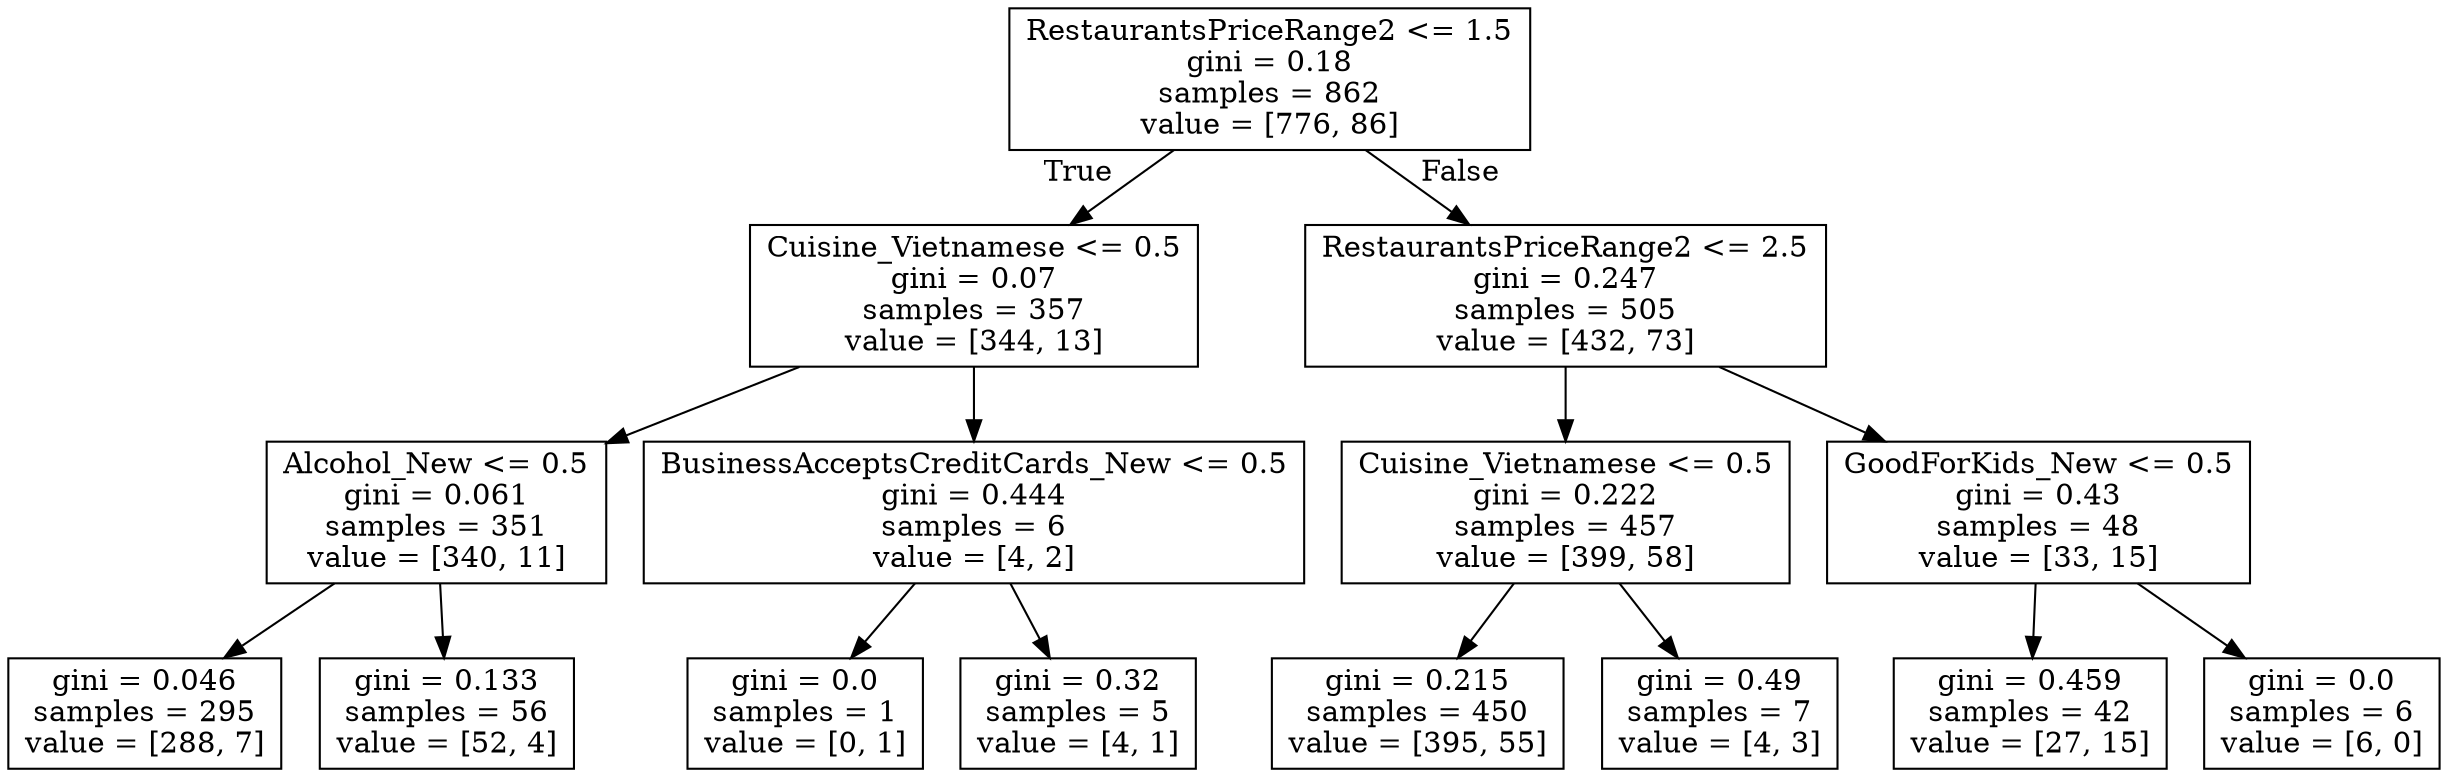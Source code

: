 digraph Tree {
node [shape=box] ;
0 [label="RestaurantsPriceRange2 <= 1.5\ngini = 0.18\nsamples = 862\nvalue = [776, 86]"] ;
1 [label="Cuisine_Vietnamese <= 0.5\ngini = 0.07\nsamples = 357\nvalue = [344, 13]"] ;
0 -> 1 [labeldistance=2.5, labelangle=45, headlabel="True"] ;
2 [label="Alcohol_New <= 0.5\ngini = 0.061\nsamples = 351\nvalue = [340, 11]"] ;
1 -> 2 ;
3 [label="gini = 0.046\nsamples = 295\nvalue = [288, 7]"] ;
2 -> 3 ;
4 [label="gini = 0.133\nsamples = 56\nvalue = [52, 4]"] ;
2 -> 4 ;
5 [label="BusinessAcceptsCreditCards_New <= 0.5\ngini = 0.444\nsamples = 6\nvalue = [4, 2]"] ;
1 -> 5 ;
6 [label="gini = 0.0\nsamples = 1\nvalue = [0, 1]"] ;
5 -> 6 ;
7 [label="gini = 0.32\nsamples = 5\nvalue = [4, 1]"] ;
5 -> 7 ;
8 [label="RestaurantsPriceRange2 <= 2.5\ngini = 0.247\nsamples = 505\nvalue = [432, 73]"] ;
0 -> 8 [labeldistance=2.5, labelangle=-45, headlabel="False"] ;
9 [label="Cuisine_Vietnamese <= 0.5\ngini = 0.222\nsamples = 457\nvalue = [399, 58]"] ;
8 -> 9 ;
10 [label="gini = 0.215\nsamples = 450\nvalue = [395, 55]"] ;
9 -> 10 ;
11 [label="gini = 0.49\nsamples = 7\nvalue = [4, 3]"] ;
9 -> 11 ;
12 [label="GoodForKids_New <= 0.5\ngini = 0.43\nsamples = 48\nvalue = [33, 15]"] ;
8 -> 12 ;
13 [label="gini = 0.459\nsamples = 42\nvalue = [27, 15]"] ;
12 -> 13 ;
14 [label="gini = 0.0\nsamples = 6\nvalue = [6, 0]"] ;
12 -> 14 ;
}